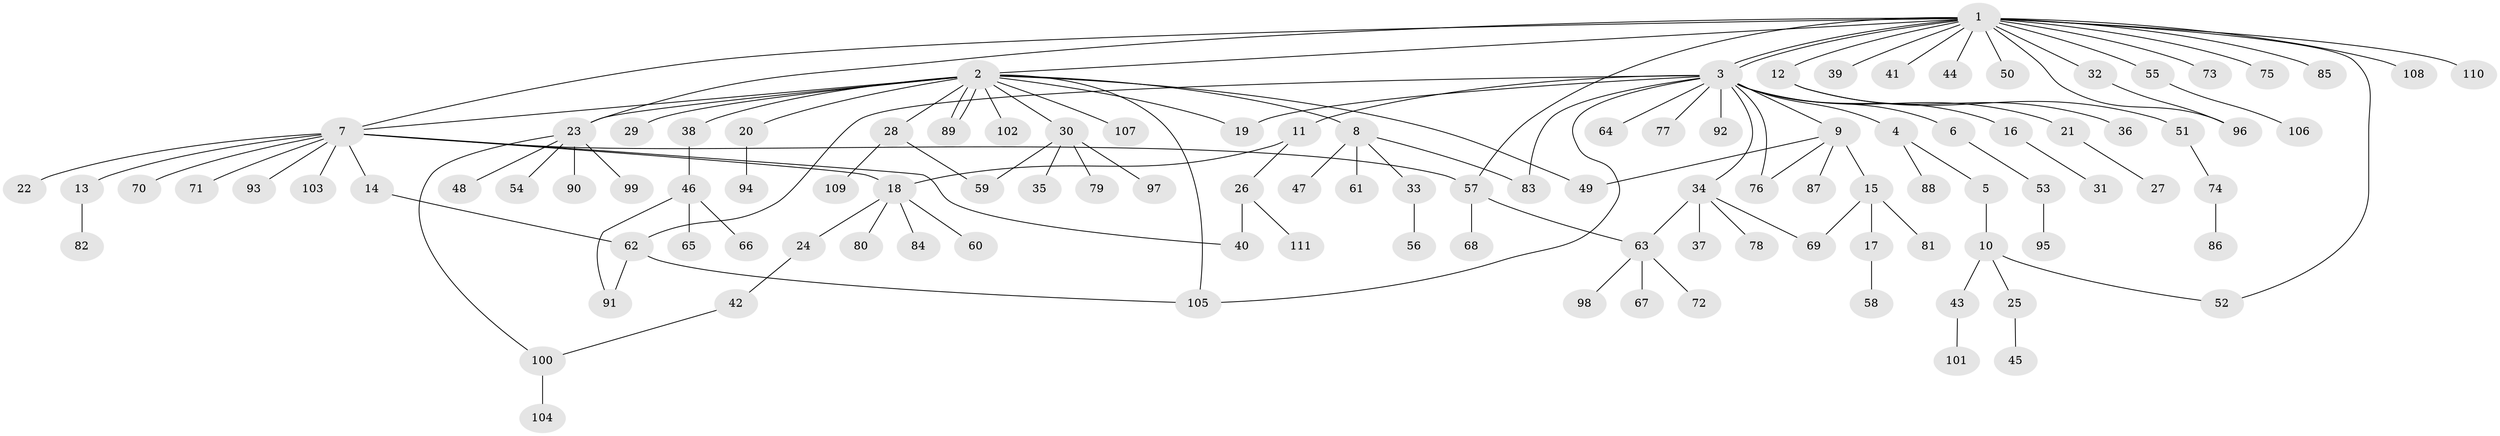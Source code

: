 // coarse degree distribution, {31: 0.011764705882352941, 19: 0.011764705882352941, 2: 0.25882352941176473, 11: 0.011764705882352941, 4: 0.07058823529411765, 5: 0.023529411764705882, 3: 0.047058823529411764, 1: 0.5529411764705883, 6: 0.011764705882352941}
// Generated by graph-tools (version 1.1) at 2025/23/03/03/25 07:23:54]
// undirected, 111 vertices, 131 edges
graph export_dot {
graph [start="1"]
  node [color=gray90,style=filled];
  1;
  2;
  3;
  4;
  5;
  6;
  7;
  8;
  9;
  10;
  11;
  12;
  13;
  14;
  15;
  16;
  17;
  18;
  19;
  20;
  21;
  22;
  23;
  24;
  25;
  26;
  27;
  28;
  29;
  30;
  31;
  32;
  33;
  34;
  35;
  36;
  37;
  38;
  39;
  40;
  41;
  42;
  43;
  44;
  45;
  46;
  47;
  48;
  49;
  50;
  51;
  52;
  53;
  54;
  55;
  56;
  57;
  58;
  59;
  60;
  61;
  62;
  63;
  64;
  65;
  66;
  67;
  68;
  69;
  70;
  71;
  72;
  73;
  74;
  75;
  76;
  77;
  78;
  79;
  80;
  81;
  82;
  83;
  84;
  85;
  86;
  87;
  88;
  89;
  90;
  91;
  92;
  93;
  94;
  95;
  96;
  97;
  98;
  99;
  100;
  101;
  102;
  103;
  104;
  105;
  106;
  107;
  108;
  109;
  110;
  111;
  1 -- 2;
  1 -- 3;
  1 -- 3;
  1 -- 7;
  1 -- 12;
  1 -- 23;
  1 -- 32;
  1 -- 39;
  1 -- 41;
  1 -- 44;
  1 -- 50;
  1 -- 52;
  1 -- 55;
  1 -- 57;
  1 -- 73;
  1 -- 75;
  1 -- 85;
  1 -- 96;
  1 -- 108;
  1 -- 110;
  2 -- 7;
  2 -- 8;
  2 -- 19;
  2 -- 20;
  2 -- 23;
  2 -- 28;
  2 -- 29;
  2 -- 30;
  2 -- 38;
  2 -- 49;
  2 -- 89;
  2 -- 89;
  2 -- 102;
  2 -- 105;
  2 -- 107;
  3 -- 4;
  3 -- 6;
  3 -- 9;
  3 -- 11;
  3 -- 16;
  3 -- 19;
  3 -- 21;
  3 -- 34;
  3 -- 62;
  3 -- 64;
  3 -- 76;
  3 -- 77;
  3 -- 83;
  3 -- 92;
  3 -- 105;
  4 -- 5;
  4 -- 88;
  5 -- 10;
  6 -- 53;
  7 -- 13;
  7 -- 14;
  7 -- 18;
  7 -- 22;
  7 -- 40;
  7 -- 57;
  7 -- 70;
  7 -- 71;
  7 -- 93;
  7 -- 103;
  8 -- 33;
  8 -- 47;
  8 -- 61;
  8 -- 83;
  9 -- 15;
  9 -- 49;
  9 -- 76;
  9 -- 87;
  10 -- 25;
  10 -- 43;
  10 -- 52;
  11 -- 18;
  11 -- 26;
  12 -- 36;
  12 -- 51;
  13 -- 82;
  14 -- 62;
  15 -- 17;
  15 -- 69;
  15 -- 81;
  16 -- 31;
  17 -- 58;
  18 -- 24;
  18 -- 60;
  18 -- 80;
  18 -- 84;
  20 -- 94;
  21 -- 27;
  23 -- 48;
  23 -- 54;
  23 -- 90;
  23 -- 99;
  23 -- 100;
  24 -- 42;
  25 -- 45;
  26 -- 40;
  26 -- 111;
  28 -- 59;
  28 -- 109;
  30 -- 35;
  30 -- 59;
  30 -- 79;
  30 -- 97;
  32 -- 96;
  33 -- 56;
  34 -- 37;
  34 -- 63;
  34 -- 69;
  34 -- 78;
  38 -- 46;
  42 -- 100;
  43 -- 101;
  46 -- 65;
  46 -- 66;
  46 -- 91;
  51 -- 74;
  53 -- 95;
  55 -- 106;
  57 -- 63;
  57 -- 68;
  62 -- 91;
  62 -- 105;
  63 -- 67;
  63 -- 72;
  63 -- 98;
  74 -- 86;
  100 -- 104;
}
